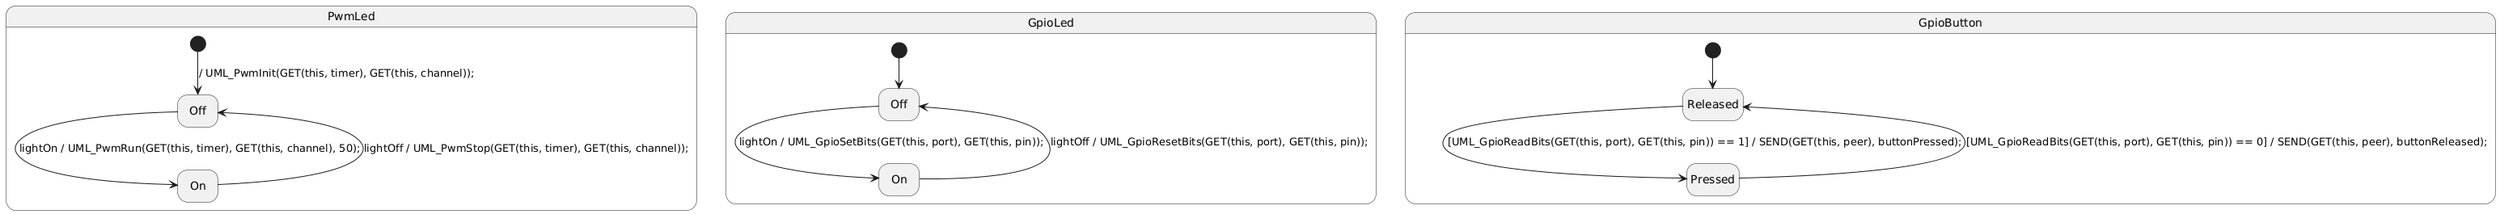 

@startuml
hide empty description
skinparam shadowing false
skinparam <<junction>>stateBackgroundColor white
skinparam <<junction>>stateBorderColor white
skinparam defaultFontName DejaVu Sans


	state "PwmLed" as PwmLed {
		
			state "Off" as DIL_PwmLed_SM_R_Off
			state "On" as DIL_PwmLed_SM_R_On
			[*] --> DIL_PwmLed_SM_R_Off : / UML_PwmInit(GET(this, timer), GET(this, channel));
			DIL_PwmLed_SM_R_Off --> DIL_PwmLed_SM_R_On : lightOn / UML_PwmRun(GET(this, timer), GET(this, channel), 50);
			DIL_PwmLed_SM_R_On --> DIL_PwmLed_SM_R_Off : lightOff / UML_PwmStop(GET(this, timer), GET(this, channel));
		
	}
	state "GpioLed" as GpioLed {
		
			state "Off" as DIL_GpioLed_SM_R_Off
			state "On" as DIL_GpioLed_SM_R_On
			[*] --> DIL_GpioLed_SM_R_Off
			DIL_GpioLed_SM_R_Off --> DIL_GpioLed_SM_R_On : lightOn / UML_GpioSetBits(GET(this, port), GET(this, pin));
			DIL_GpioLed_SM_R_On --> DIL_GpioLed_SM_R_Off : lightOff / UML_GpioResetBits(GET(this, port), GET(this, pin));
		
	}
	state "GpioButton" as GpioButton {
		
			state "Released" as DIL_GpioButton_SM_R_Released
			state "Pressed" as DIL_GpioButton_SM_R_Pressed
			[*] --> DIL_GpioButton_SM_R_Released
			DIL_GpioButton_SM_R_Released --> DIL_GpioButton_SM_R_Pressed : [UML_GpioReadBits(GET(this, port), GET(this, pin)) == 1] / SEND(GET(this, peer), buttonPressed);
			DIL_GpioButton_SM_R_Pressed --> DIL_GpioButton_SM_R_Released : [UML_GpioReadBits(GET(this, port), GET(this, pin)) == 0] / SEND(GET(this, peer), buttonReleased);
		
	}
@enduml
